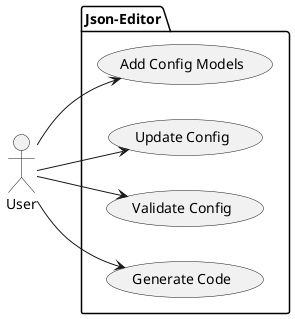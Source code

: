 @startuml

left to right direction

actor User as g

package Json-Editor {
  usecase "Add Config Models" as UC0
  usecase "Update Config" as UC1
  usecase "Validate Config" as UC2
  usecase "Generate Code" as UC3
}

g --> UC0
g --> UC1
g --> UC2
g --> UC3
@enduml

